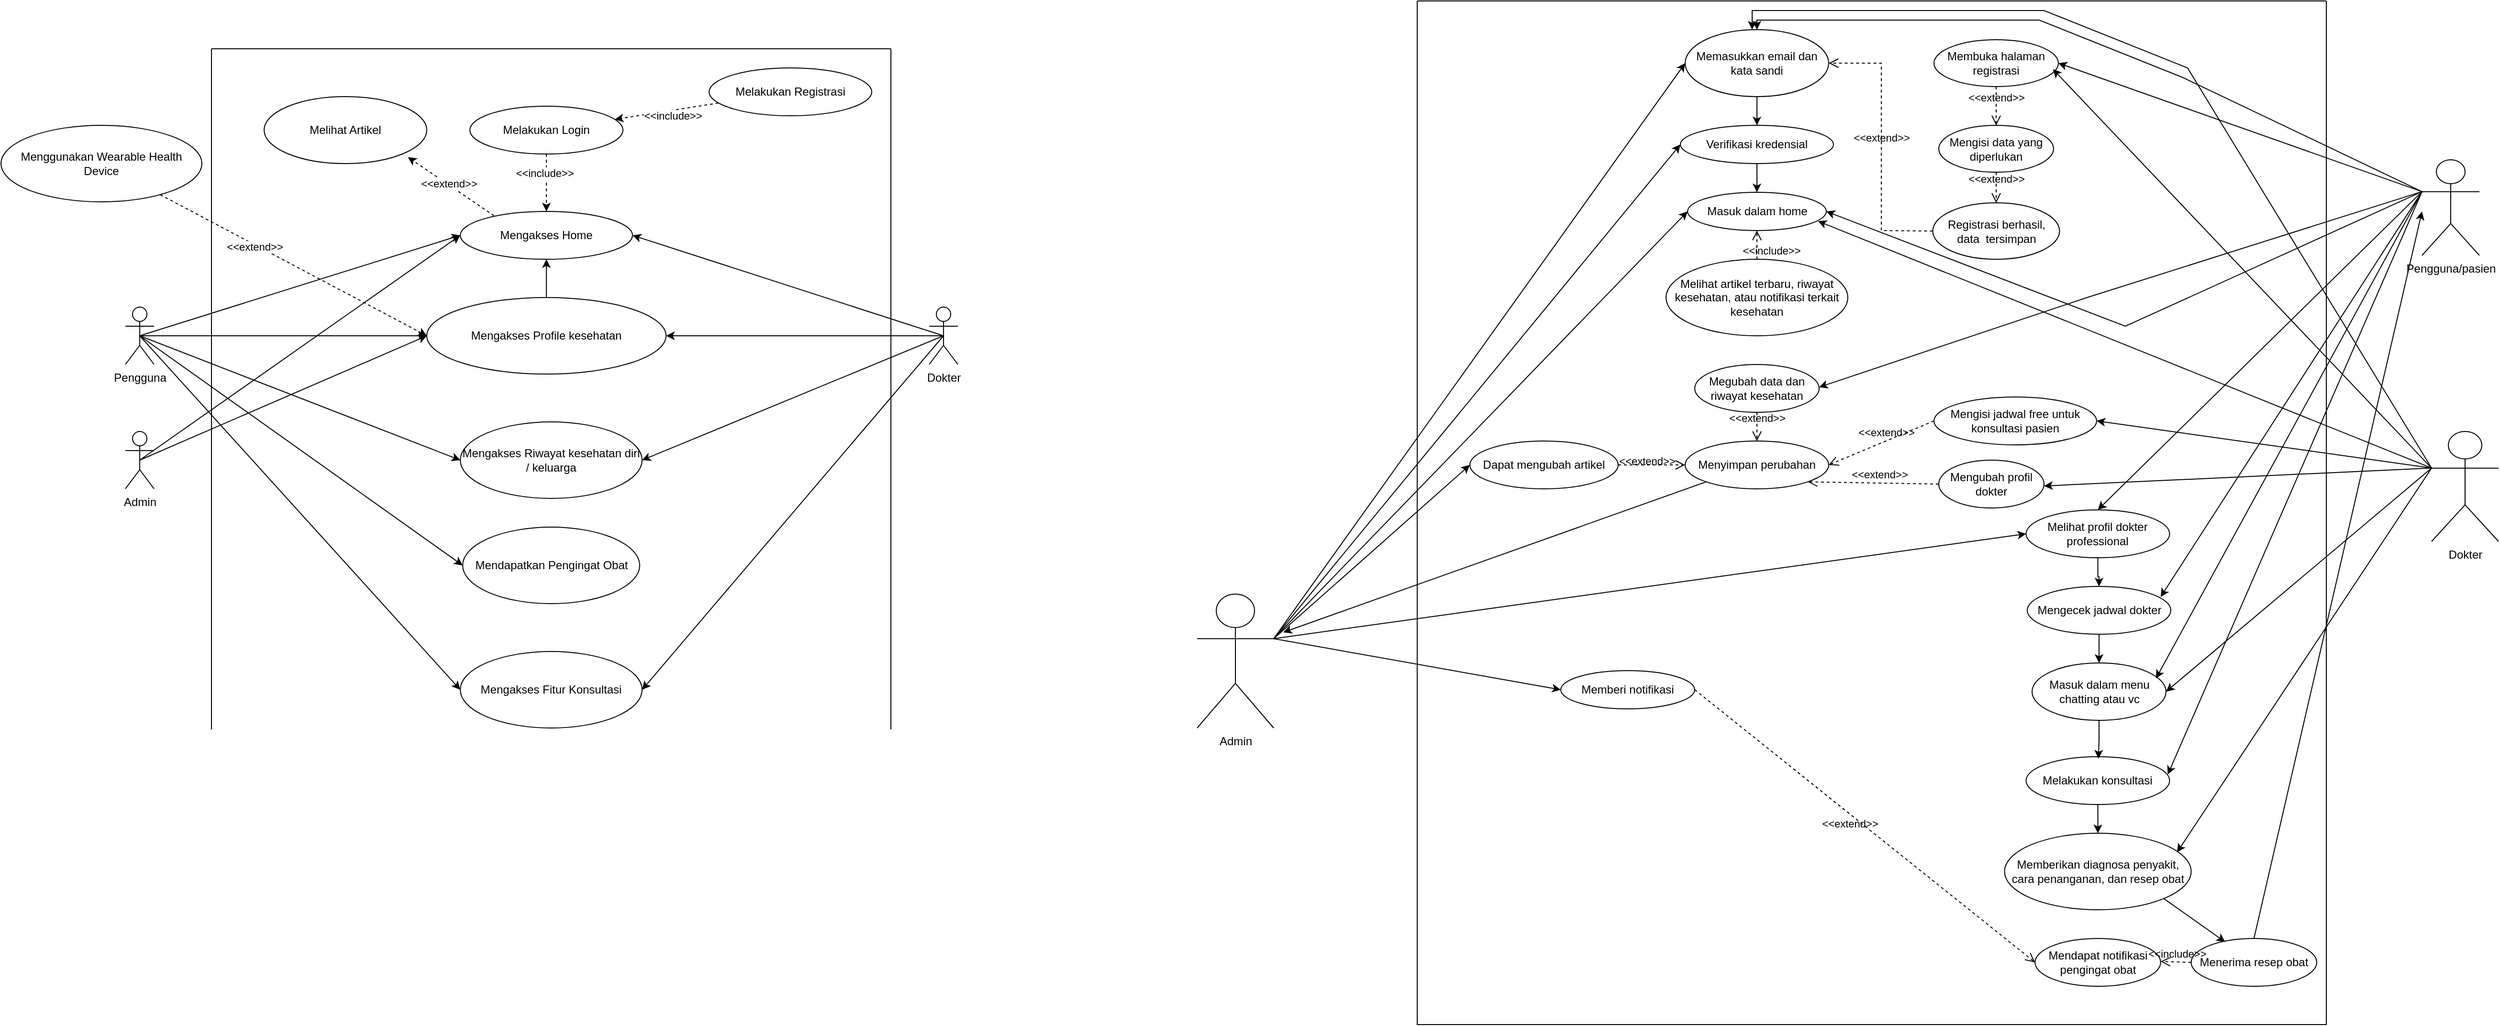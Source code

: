 <mxfile version="24.7.14" pages="2">
  <diagram name="Page-1" id="B0hmuPbm0VEshT8cctYc">
    <mxGraphModel dx="2436" dy="2433" grid="1" gridSize="10" guides="1" tooltips="1" connect="1" arrows="1" fold="1" page="1" pageScale="1" pageWidth="850" pageHeight="1100" math="0" shadow="0">
      <root>
        <mxCell id="0" />
        <mxCell id="1" parent="0" />
        <mxCell id="uNBusU7-LIBpm6ln_LhO-8" style="rounded=0;orthogonalLoop=1;jettySize=auto;html=1;entryX=0;entryY=0.5;entryDx=0;entryDy=0;exitX=0.5;exitY=0.5;exitDx=0;exitDy=0;exitPerimeter=0;" parent="1" source="uNBusU7-LIBpm6ln_LhO-1" target="uNBusU7-LIBpm6ln_LhO-9" edge="1">
          <mxGeometry relative="1" as="geometry">
            <mxPoint x="170" y="-80" as="sourcePoint" />
          </mxGeometry>
        </mxCell>
        <mxCell id="uNBusU7-LIBpm6ln_LhO-23" style="rounded=0;orthogonalLoop=1;jettySize=auto;html=1;exitX=0.5;exitY=0.5;exitDx=0;exitDy=0;exitPerimeter=0;" parent="1" source="uNBusU7-LIBpm6ln_LhO-1" target="uNBusU7-LIBpm6ln_LhO-17" edge="1">
          <mxGeometry relative="1" as="geometry" />
        </mxCell>
        <mxCell id="uNBusU7-LIBpm6ln_LhO-27" style="rounded=0;orthogonalLoop=1;jettySize=auto;html=1;entryX=0;entryY=0.5;entryDx=0;entryDy=0;exitX=0.5;exitY=0.5;exitDx=0;exitDy=0;exitPerimeter=0;" parent="1" source="uNBusU7-LIBpm6ln_LhO-1" target="uNBusU7-LIBpm6ln_LhO-25" edge="1">
          <mxGeometry relative="1" as="geometry" />
        </mxCell>
        <mxCell id="uNBusU7-LIBpm6ln_LhO-29" style="rounded=0;orthogonalLoop=1;jettySize=auto;html=1;entryX=0;entryY=0.5;entryDx=0;entryDy=0;exitX=0.5;exitY=0.5;exitDx=0;exitDy=0;exitPerimeter=0;" parent="1" source="uNBusU7-LIBpm6ln_LhO-1" target="uNBusU7-LIBpm6ln_LhO-26" edge="1">
          <mxGeometry relative="1" as="geometry" />
        </mxCell>
        <mxCell id="uNBusU7-LIBpm6ln_LhO-31" style="rounded=0;orthogonalLoop=1;jettySize=auto;html=1;entryX=0;entryY=0.5;entryDx=0;entryDy=0;exitX=0.5;exitY=0.5;exitDx=0;exitDy=0;exitPerimeter=0;" parent="1" source="uNBusU7-LIBpm6ln_LhO-1" target="uNBusU7-LIBpm6ln_LhO-24" edge="1">
          <mxGeometry relative="1" as="geometry" />
        </mxCell>
        <mxCell id="uNBusU7-LIBpm6ln_LhO-1" value="Pengguna" style="shape=umlActor;verticalLabelPosition=bottom;verticalAlign=top;html=1;outlineConnect=0;" parent="1" vertex="1">
          <mxGeometry x="140" y="-100" width="30" height="60" as="geometry" />
        </mxCell>
        <mxCell id="uNBusU7-LIBpm6ln_LhO-19" style="rounded=0;orthogonalLoop=1;jettySize=auto;html=1;entryX=0;entryY=0.5;entryDx=0;entryDy=0;exitX=0.5;exitY=0.5;exitDx=0;exitDy=0;exitPerimeter=0;" parent="1" source="uNBusU7-LIBpm6ln_LhO-2" target="uNBusU7-LIBpm6ln_LhO-17" edge="1">
          <mxGeometry relative="1" as="geometry" />
        </mxCell>
        <mxCell id="uNBusU7-LIBpm6ln_LhO-2" value="Admin" style="shape=umlActor;verticalLabelPosition=bottom;verticalAlign=top;html=1;outlineConnect=0;" parent="1" vertex="1">
          <mxGeometry x="140" y="30" width="30" height="60" as="geometry" />
        </mxCell>
        <mxCell id="uNBusU7-LIBpm6ln_LhO-11" style="rounded=0;orthogonalLoop=1;jettySize=auto;html=1;entryX=1;entryY=0.5;entryDx=0;entryDy=0;exitX=0.5;exitY=0.5;exitDx=0;exitDy=0;exitPerimeter=0;" parent="1" source="uNBusU7-LIBpm6ln_LhO-3" target="uNBusU7-LIBpm6ln_LhO-9" edge="1">
          <mxGeometry relative="1" as="geometry" />
        </mxCell>
        <mxCell id="uNBusU7-LIBpm6ln_LhO-20" style="rounded=0;orthogonalLoop=1;jettySize=auto;html=1;entryX=1;entryY=0.5;entryDx=0;entryDy=0;exitX=0.5;exitY=0.5;exitDx=0;exitDy=0;exitPerimeter=0;" parent="1" source="uNBusU7-LIBpm6ln_LhO-3" target="uNBusU7-LIBpm6ln_LhO-17" edge="1">
          <mxGeometry relative="1" as="geometry" />
        </mxCell>
        <mxCell id="uNBusU7-LIBpm6ln_LhO-28" style="rounded=0;orthogonalLoop=1;jettySize=auto;html=1;entryX=1;entryY=0.5;entryDx=0;entryDy=0;exitX=0.5;exitY=0.5;exitDx=0;exitDy=0;exitPerimeter=0;" parent="1" source="uNBusU7-LIBpm6ln_LhO-3" target="uNBusU7-LIBpm6ln_LhO-25" edge="1">
          <mxGeometry relative="1" as="geometry" />
        </mxCell>
        <mxCell id="uNBusU7-LIBpm6ln_LhO-30" style="rounded=0;orthogonalLoop=1;jettySize=auto;html=1;entryX=1;entryY=0.5;entryDx=0;entryDy=0;exitX=0.5;exitY=0.5;exitDx=0;exitDy=0;exitPerimeter=0;" parent="1" source="uNBusU7-LIBpm6ln_LhO-3" target="uNBusU7-LIBpm6ln_LhO-24" edge="1">
          <mxGeometry relative="1" as="geometry" />
        </mxCell>
        <mxCell id="uNBusU7-LIBpm6ln_LhO-3" value="Dokter" style="shape=umlActor;verticalLabelPosition=bottom;verticalAlign=top;html=1;outlineConnect=0;" parent="1" vertex="1">
          <mxGeometry x="980" y="-100" width="30" height="60" as="geometry" />
        </mxCell>
        <mxCell id="uNBusU7-LIBpm6ln_LhO-6" value="" style="swimlane;startSize=0;" parent="1" vertex="1">
          <mxGeometry x="230" y="-370" width="710" height="750" as="geometry" />
        </mxCell>
        <mxCell id="uNBusU7-LIBpm6ln_LhO-12" style="rounded=0;orthogonalLoop=1;jettySize=auto;html=1;dashed=1;" parent="uNBusU7-LIBpm6ln_LhO-6" source="uNBusU7-LIBpm6ln_LhO-7" target="uNBusU7-LIBpm6ln_LhO-9" edge="1">
          <mxGeometry relative="1" as="geometry" />
        </mxCell>
        <mxCell id="uNBusU7-LIBpm6ln_LhO-13" value="&amp;lt;&amp;lt;include&amp;gt;&amp;gt;" style="edgeLabel;html=1;align=center;verticalAlign=middle;resizable=0;points=[];" parent="uNBusU7-LIBpm6ln_LhO-12" vertex="1" connectable="0">
          <mxGeometry x="-0.345" y="-2" relative="1" as="geometry">
            <mxPoint as="offset" />
          </mxGeometry>
        </mxCell>
        <mxCell id="uNBusU7-LIBpm6ln_LhO-7" value="Melakukan Login" style="ellipse;whiteSpace=wrap;html=1;" parent="uNBusU7-LIBpm6ln_LhO-6" vertex="1">
          <mxGeometry x="270" y="60" width="160" height="50" as="geometry" />
        </mxCell>
        <mxCell id="uNBusU7-LIBpm6ln_LhO-9" value="Mengakses Home" style="ellipse;whiteSpace=wrap;html=1;" parent="uNBusU7-LIBpm6ln_LhO-6" vertex="1">
          <mxGeometry x="260" y="170" width="180" height="50" as="geometry" />
        </mxCell>
        <mxCell id="uNBusU7-LIBpm6ln_LhO-18" style="rounded=0;orthogonalLoop=1;jettySize=auto;html=1;" parent="uNBusU7-LIBpm6ln_LhO-6" source="uNBusU7-LIBpm6ln_LhO-17" target="uNBusU7-LIBpm6ln_LhO-9" edge="1">
          <mxGeometry relative="1" as="geometry" />
        </mxCell>
        <mxCell id="uNBusU7-LIBpm6ln_LhO-17" value="Mengakses Profile kesehatan" style="ellipse;whiteSpace=wrap;html=1;" parent="uNBusU7-LIBpm6ln_LhO-6" vertex="1">
          <mxGeometry x="225" y="260" width="250" height="80" as="geometry" />
        </mxCell>
        <mxCell id="uNBusU7-LIBpm6ln_LhO-24" value="Mengakses Fitur Konsultasi" style="ellipse;whiteSpace=wrap;html=1;" parent="uNBusU7-LIBpm6ln_LhO-6" vertex="1">
          <mxGeometry x="260" y="630" width="190" height="80" as="geometry" />
        </mxCell>
        <mxCell id="uNBusU7-LIBpm6ln_LhO-25" value="Mengakses Riwayat kesehatan diri / keluarga" style="ellipse;whiteSpace=wrap;html=1;" parent="uNBusU7-LIBpm6ln_LhO-6" vertex="1">
          <mxGeometry x="260" y="390" width="190" height="80" as="geometry" />
        </mxCell>
        <mxCell id="uNBusU7-LIBpm6ln_LhO-26" value="Mendapatkan Pengingat Obat" style="ellipse;whiteSpace=wrap;html=1;" parent="uNBusU7-LIBpm6ln_LhO-6" vertex="1">
          <mxGeometry x="262.5" y="500" width="185" height="80" as="geometry" />
        </mxCell>
        <mxCell id="uNBusU7-LIBpm6ln_LhO-14" value="Melakukan Registrasi" style="ellipse;whiteSpace=wrap;html=1;" parent="uNBusU7-LIBpm6ln_LhO-6" vertex="1">
          <mxGeometry x="520" y="20" width="170" height="50" as="geometry" />
        </mxCell>
        <mxCell id="uNBusU7-LIBpm6ln_LhO-15" style="rounded=0;orthogonalLoop=1;jettySize=auto;html=1;dashed=1;" parent="uNBusU7-LIBpm6ln_LhO-6" source="uNBusU7-LIBpm6ln_LhO-14" target="uNBusU7-LIBpm6ln_LhO-7" edge="1">
          <mxGeometry relative="1" as="geometry" />
        </mxCell>
        <mxCell id="uNBusU7-LIBpm6ln_LhO-16" value="&amp;lt;&amp;lt;include&amp;gt;&amp;gt;" style="edgeLabel;html=1;align=center;verticalAlign=middle;resizable=0;points=[];" parent="uNBusU7-LIBpm6ln_LhO-15" vertex="1" connectable="0">
          <mxGeometry x="-0.101" y="5" relative="1" as="geometry">
            <mxPoint as="offset" />
          </mxGeometry>
        </mxCell>
        <mxCell id="jLb5TBIgQcXXwCUUjgDy-1" value="Melihat Artikel" style="ellipse;whiteSpace=wrap;html=1;" parent="uNBusU7-LIBpm6ln_LhO-6" vertex="1">
          <mxGeometry x="55" y="50" width="170" height="70" as="geometry" />
        </mxCell>
        <mxCell id="jLb5TBIgQcXXwCUUjgDy-4" value="" style="endArrow=classic;html=1;rounded=0;entryX=0.884;entryY=0.904;entryDx=0;entryDy=0;entryPerimeter=0;exitX=0.196;exitY=0.09;exitDx=0;exitDy=0;exitPerimeter=0;dashed=1;" parent="uNBusU7-LIBpm6ln_LhO-6" source="uNBusU7-LIBpm6ln_LhO-9" target="jLb5TBIgQcXXwCUUjgDy-1" edge="1">
          <mxGeometry width="50" height="50" relative="1" as="geometry">
            <mxPoint x="290" y="200" as="sourcePoint" />
            <mxPoint x="340" y="150" as="targetPoint" />
          </mxGeometry>
        </mxCell>
        <mxCell id="jLb5TBIgQcXXwCUUjgDy-5" value="&amp;lt;&amp;lt;extend&amp;gt;&amp;gt;" style="edgeLabel;html=1;align=center;verticalAlign=middle;resizable=0;points=[];" parent="jLb5TBIgQcXXwCUUjgDy-4" vertex="1" connectable="0">
          <mxGeometry x="0.071" y="-1" relative="1" as="geometry">
            <mxPoint as="offset" />
          </mxGeometry>
        </mxCell>
        <mxCell id="uNBusU7-LIBpm6ln_LhO-10" style="rounded=0;orthogonalLoop=1;jettySize=auto;html=1;entryX=0;entryY=0.5;entryDx=0;entryDy=0;exitX=0.5;exitY=0.5;exitDx=0;exitDy=0;exitPerimeter=0;" parent="1" source="uNBusU7-LIBpm6ln_LhO-2" target="uNBusU7-LIBpm6ln_LhO-9" edge="1">
          <mxGeometry relative="1" as="geometry" />
        </mxCell>
        <mxCell id="uNBusU7-LIBpm6ln_LhO-33" style="rounded=0;orthogonalLoop=1;jettySize=auto;html=1;entryX=0;entryY=0.5;entryDx=0;entryDy=0;dashed=1;" parent="1" source="uNBusU7-LIBpm6ln_LhO-32" target="uNBusU7-LIBpm6ln_LhO-17" edge="1">
          <mxGeometry relative="1" as="geometry" />
        </mxCell>
        <mxCell id="uNBusU7-LIBpm6ln_LhO-34" value="&amp;lt;&amp;lt;extend&amp;gt;&amp;gt;" style="edgeLabel;html=1;align=center;verticalAlign=middle;resizable=0;points=[];" parent="uNBusU7-LIBpm6ln_LhO-33" vertex="1" connectable="0">
          <mxGeometry x="-0.286" y="-2" relative="1" as="geometry">
            <mxPoint as="offset" />
          </mxGeometry>
        </mxCell>
        <mxCell id="uNBusU7-LIBpm6ln_LhO-32" value="Menggunakan Wearable Health Device" style="ellipse;whiteSpace=wrap;html=1;" parent="1" vertex="1">
          <mxGeometry x="10" y="-290" width="210" height="80" as="geometry" />
        </mxCell>
        <mxCell id="Jb1v0b-SyOkD85FAjSwU-1" value="" style="swimlane;startSize=0;" parent="1" vertex="1">
          <mxGeometry x="1490" y="-420" width="950" height="1070" as="geometry" />
        </mxCell>
        <mxCell id="Jb1v0b-SyOkD85FAjSwU-4" value="Memasukkan email dan kata sandi" style="ellipse;whiteSpace=wrap;html=1;" parent="Jb1v0b-SyOkD85FAjSwU-1" vertex="1">
          <mxGeometry x="280" y="30" width="150" height="70" as="geometry" />
        </mxCell>
        <mxCell id="Jb1v0b-SyOkD85FAjSwU-44" value="" style="edgeStyle=orthogonalEdgeStyle;rounded=0;orthogonalLoop=1;jettySize=auto;html=1;" parent="Jb1v0b-SyOkD85FAjSwU-1" source="Jb1v0b-SyOkD85FAjSwU-5" target="Jb1v0b-SyOkD85FAjSwU-7" edge="1">
          <mxGeometry relative="1" as="geometry" />
        </mxCell>
        <mxCell id="Jb1v0b-SyOkD85FAjSwU-5" value="Verifikasi kredensial" style="ellipse;whiteSpace=wrap;html=1;" parent="Jb1v0b-SyOkD85FAjSwU-1" vertex="1">
          <mxGeometry x="275" y="130" width="160" height="40" as="geometry" />
        </mxCell>
        <mxCell id="Jb1v0b-SyOkD85FAjSwU-7" value="Masuk dalam home" style="ellipse;whiteSpace=wrap;html=1;" parent="Jb1v0b-SyOkD85FAjSwU-1" vertex="1">
          <mxGeometry x="282.5" y="200" width="145" height="40" as="geometry" />
        </mxCell>
        <mxCell id="Jb1v0b-SyOkD85FAjSwU-8" value="Menyimpan perubahan" style="ellipse;whiteSpace=wrap;html=1;" parent="Jb1v0b-SyOkD85FAjSwU-1" vertex="1">
          <mxGeometry x="280" y="460" width="150" height="50" as="geometry" />
        </mxCell>
        <mxCell id="Jb1v0b-SyOkD85FAjSwU-9" value="Melihat artikel terbaru, riwayat kesehatan, atau notifikasi terkait kesehatan" style="ellipse;whiteSpace=wrap;html=1;" parent="Jb1v0b-SyOkD85FAjSwU-1" vertex="1">
          <mxGeometry x="260" y="270" width="190" height="80" as="geometry" />
        </mxCell>
        <mxCell id="Jb1v0b-SyOkD85FAjSwU-10" value="Megubah data dan riwayat kesehatan" style="ellipse;whiteSpace=wrap;html=1;" parent="Jb1v0b-SyOkD85FAjSwU-1" vertex="1">
          <mxGeometry x="290" y="380" width="130" height="50" as="geometry" />
        </mxCell>
        <mxCell id="Jb1v0b-SyOkD85FAjSwU-14" value="Dapat mengubah artikel" style="ellipse;whiteSpace=wrap;html=1;" parent="Jb1v0b-SyOkD85FAjSwU-1" vertex="1">
          <mxGeometry x="55" y="460" width="155" height="50" as="geometry" />
        </mxCell>
        <mxCell id="Jb1v0b-SyOkD85FAjSwU-36" value="" style="endArrow=classic;html=1;rounded=0;entryX=0.5;entryY=0;entryDx=0;entryDy=0;exitX=0.5;exitY=1;exitDx=0;exitDy=0;" parent="Jb1v0b-SyOkD85FAjSwU-1" source="Jb1v0b-SyOkD85FAjSwU-4" target="Jb1v0b-SyOkD85FAjSwU-5" edge="1">
          <mxGeometry width="50" height="50" relative="1" as="geometry">
            <mxPoint x="500" y="270" as="sourcePoint" />
            <mxPoint x="550" y="220" as="targetPoint" />
          </mxGeometry>
        </mxCell>
        <mxCell id="Jb1v0b-SyOkD85FAjSwU-32" value="Mendapat notifikasi pengingat obat" style="ellipse;whiteSpace=wrap;html=1;" parent="Jb1v0b-SyOkD85FAjSwU-1" vertex="1">
          <mxGeometry x="645.63" y="980" width="131.25" height="50" as="geometry" />
        </mxCell>
        <mxCell id="Jb1v0b-SyOkD85FAjSwU-41" value="&lt;div&gt;Registrasi berhasil, data&amp;nbsp; tersimpan&lt;/div&gt;" style="ellipse;whiteSpace=wrap;html=1;" parent="Jb1v0b-SyOkD85FAjSwU-1" vertex="1">
          <mxGeometry x="538.75" y="211" width="132.5" height="59" as="geometry" />
        </mxCell>
        <mxCell id="Jb1v0b-SyOkD85FAjSwU-60" value="&amp;lt;&amp;lt;extend&amp;gt;&amp;gt;" style="endArrow=open;startArrow=none;endFill=0;startFill=0;endSize=8;html=1;verticalAlign=bottom;dashed=1;labelBackgroundColor=none;rounded=0;entryX=1;entryY=0.5;entryDx=0;entryDy=0;exitX=0;exitY=0.5;exitDx=0;exitDy=0;" parent="Jb1v0b-SyOkD85FAjSwU-1" source="Jb1v0b-SyOkD85FAjSwU-41" target="Jb1v0b-SyOkD85FAjSwU-4" edge="1">
          <mxGeometry width="160" relative="1" as="geometry">
            <mxPoint x="485" y="246" as="sourcePoint" />
            <mxPoint x="485" y="286" as="targetPoint" />
            <Array as="points">
              <mxPoint x="485" y="240" />
              <mxPoint x="485" y="65" />
            </Array>
          </mxGeometry>
        </mxCell>
        <mxCell id="f5vNzj1czjKifrLdtFXq-8" value="&amp;lt;&amp;lt;extend&amp;gt;&amp;gt;" style="endArrow=open;startArrow=none;endFill=0;startFill=0;endSize=8;html=1;verticalAlign=bottom;dashed=1;labelBackgroundColor=none;rounded=0;entryX=0.5;entryY=0;entryDx=0;entryDy=0;exitX=0.5;exitY=1;exitDx=0;exitDy=0;" parent="Jb1v0b-SyOkD85FAjSwU-1" source="Jb1v0b-SyOkD85FAjSwU-10" target="Jb1v0b-SyOkD85FAjSwU-8" edge="1">
          <mxGeometry width="160" relative="1" as="geometry">
            <mxPoint x="472.5" y="495" as="sourcePoint" />
            <mxPoint x="350" y="560" as="targetPoint" />
          </mxGeometry>
        </mxCell>
        <mxCell id="f5vNzj1czjKifrLdtFXq-9" value="&amp;lt;&amp;lt;extend&amp;gt;&amp;gt;" style="endArrow=open;startArrow=none;endFill=0;startFill=0;endSize=8;html=1;verticalAlign=bottom;dashed=1;labelBackgroundColor=none;rounded=0;entryX=0;entryY=0.5;entryDx=0;entryDy=0;exitX=1;exitY=0.5;exitDx=0;exitDy=0;" parent="Jb1v0b-SyOkD85FAjSwU-1" source="Jb1v0b-SyOkD85FAjSwU-14" target="Jb1v0b-SyOkD85FAjSwU-8" edge="1">
          <mxGeometry x="-0.143" y="-5" width="160" relative="1" as="geometry">
            <mxPoint x="156.73" y="420" as="sourcePoint" />
            <mxPoint x="156.73" y="530" as="targetPoint" />
            <mxPoint as="offset" />
          </mxGeometry>
        </mxCell>
        <mxCell id="Jb1v0b-SyOkD85FAjSwU-39" value="Membuka halaman registrasi" style="ellipse;whiteSpace=wrap;html=1;" parent="Jb1v0b-SyOkD85FAjSwU-1" vertex="1">
          <mxGeometry x="540" y="40.5" width="130" height="49" as="geometry" />
        </mxCell>
        <mxCell id="Jb1v0b-SyOkD85FAjSwU-40" value="Mengisi data yang diperlukan" style="ellipse;whiteSpace=wrap;html=1;" parent="Jb1v0b-SyOkD85FAjSwU-1" vertex="1">
          <mxGeometry x="545" y="130" width="120" height="49" as="geometry" />
        </mxCell>
        <mxCell id="Jb1v0b-SyOkD85FAjSwU-42" value="&amp;lt;&amp;lt;extend&amp;gt;&amp;gt;" style="endArrow=open;startArrow=none;endFill=0;startFill=0;endSize=8;html=1;verticalAlign=bottom;dashed=1;labelBackgroundColor=none;rounded=0;entryX=0.5;entryY=0;entryDx=0;entryDy=0;exitX=0.5;exitY=1;exitDx=0;exitDy=0;" parent="Jb1v0b-SyOkD85FAjSwU-1" source="Jb1v0b-SyOkD85FAjSwU-39" target="Jb1v0b-SyOkD85FAjSwU-40" edge="1">
          <mxGeometry width="160" relative="1" as="geometry">
            <mxPoint x="460" y="261" as="sourcePoint" />
            <mxPoint x="620" y="261" as="targetPoint" />
          </mxGeometry>
        </mxCell>
        <mxCell id="Jb1v0b-SyOkD85FAjSwU-43" value="&amp;lt;&amp;lt;extend&amp;gt;&amp;gt;" style="endArrow=open;startArrow=none;endFill=0;startFill=0;endSize=8;html=1;verticalAlign=bottom;dashed=1;labelBackgroundColor=none;rounded=0;entryX=0.5;entryY=0;entryDx=0;entryDy=0;exitX=0.5;exitY=1;exitDx=0;exitDy=0;" parent="Jb1v0b-SyOkD85FAjSwU-1" source="Jb1v0b-SyOkD85FAjSwU-40" target="Jb1v0b-SyOkD85FAjSwU-41" edge="1">
          <mxGeometry width="160" relative="1" as="geometry">
            <mxPoint x="615" y="101" as="sourcePoint" />
            <mxPoint x="615" y="141" as="targetPoint" />
            <Array as="points" />
          </mxGeometry>
        </mxCell>
        <mxCell id="f5vNzj1czjKifrLdtFXq-24" value="" style="endArrow=classic;html=1;rounded=0;exitX=0;exitY=0.333;exitDx=0;exitDy=0;exitPerimeter=0;entryX=0.5;entryY=0;entryDx=0;entryDy=0;" parent="Jb1v0b-SyOkD85FAjSwU-1" source="f5vNzj1czjKifrLdtFXq-5" edge="1">
          <mxGeometry width="50" height="50" relative="1" as="geometry">
            <mxPoint x="965" y="402.333" as="sourcePoint" />
            <mxPoint x="350" y="30" as="targetPoint" />
            <Array as="points">
              <mxPoint x="805" y="70" />
              <mxPoint x="655" y="10" />
              <mxPoint x="350" y="10" />
            </Array>
          </mxGeometry>
        </mxCell>
        <mxCell id="Jb1v0b-SyOkD85FAjSwU-61" value="" style="endArrow=classic;html=1;rounded=0;exitX=0;exitY=0.333;exitDx=0;exitDy=0;exitPerimeter=0;entryX=0.5;entryY=0;entryDx=0;entryDy=0;" parent="Jb1v0b-SyOkD85FAjSwU-1" source="Jb1v0b-SyOkD85FAjSwU-19" target="Jb1v0b-SyOkD85FAjSwU-4" edge="1">
          <mxGeometry width="50" height="50" relative="1" as="geometry">
            <mxPoint x="740" y="440" as="sourcePoint" />
            <mxPoint x="790" y="390" as="targetPoint" />
            <Array as="points">
              <mxPoint x="800" y="80" />
              <mxPoint x="650" y="20" />
              <mxPoint x="355" y="20" />
            </Array>
          </mxGeometry>
        </mxCell>
        <mxCell id="f5vNzj1czjKifrLdtFXq-27" value="&amp;lt;&amp;lt;include&amp;gt;&amp;gt;" style="endArrow=open;startArrow=none;endFill=0;startFill=0;endSize=8;html=1;verticalAlign=bottom;dashed=1;labelBackgroundColor=none;rounded=0;entryX=0.5;entryY=1;entryDx=0;entryDy=0;exitX=0.5;exitY=0;exitDx=0;exitDy=0;" parent="Jb1v0b-SyOkD85FAjSwU-1" source="Jb1v0b-SyOkD85FAjSwU-9" target="Jb1v0b-SyOkD85FAjSwU-7" edge="1">
          <mxGeometry x="-1" y="-15" width="160" relative="1" as="geometry">
            <mxPoint x="500" y="295" as="sourcePoint" />
            <mxPoint x="500.36" y="325" as="targetPoint" />
            <Array as="points" />
            <mxPoint as="offset" />
          </mxGeometry>
        </mxCell>
        <mxCell id="f5vNzj1czjKifrLdtFXq-28" value="" style="endArrow=classic;html=1;rounded=0;entryX=1;entryY=0;entryDx=0;entryDy=0;exitX=0;exitY=0.333;exitDx=0;exitDy=0;exitPerimeter=0;" parent="Jb1v0b-SyOkD85FAjSwU-1" source="Jb1v0b-SyOkD85FAjSwU-19" edge="1">
          <mxGeometry width="50" height="50" relative="1" as="geometry">
            <mxPoint x="993.82" y="216.3" as="sourcePoint" />
            <mxPoint x="420.001" y="403.707" as="targetPoint" />
            <Array as="points">
              <mxPoint x="700" y="310" />
            </Array>
          </mxGeometry>
        </mxCell>
        <mxCell id="ToAjwVcvk16CtdkHvAsD-2" value="" style="edgeStyle=orthogonalEdgeStyle;rounded=0;orthogonalLoop=1;jettySize=auto;html=1;" parent="Jb1v0b-SyOkD85FAjSwU-1" source="f5vNzj1czjKifrLdtFXq-19" target="f5vNzj1czjKifrLdtFXq-21" edge="1">
          <mxGeometry relative="1" as="geometry" />
        </mxCell>
        <mxCell id="f5vNzj1czjKifrLdtFXq-19" value="Melakukan konsultasi" style="ellipse;whiteSpace=wrap;html=1;" parent="Jb1v0b-SyOkD85FAjSwU-1" vertex="1">
          <mxGeometry x="636.26" y="790" width="150" height="50" as="geometry" />
        </mxCell>
        <mxCell id="f5vNzj1czjKifrLdtFXq-21" value="Memberikan diagnosa penyakit, cara penanganan, dan resep obat" style="ellipse;whiteSpace=wrap;html=1;" parent="Jb1v0b-SyOkD85FAjSwU-1" vertex="1">
          <mxGeometry x="613.76" y="870" width="195" height="80" as="geometry" />
        </mxCell>
        <mxCell id="ToAjwVcvk16CtdkHvAsD-5" value="" style="endArrow=classic;html=1;rounded=0;entryX=0.5;entryY=0;entryDx=0;entryDy=0;exitX=0;exitY=0.333;exitDx=0;exitDy=0;exitPerimeter=0;" parent="Jb1v0b-SyOkD85FAjSwU-1" source="Jb1v0b-SyOkD85FAjSwU-19" edge="1">
          <mxGeometry width="50" height="50" relative="1" as="geometry">
            <mxPoint x="1040.88" y="290" as="sourcePoint" />
            <mxPoint x="776.88" y="623" as="targetPoint" />
          </mxGeometry>
        </mxCell>
        <mxCell id="ToAjwVcvk16CtdkHvAsD-6" value="Mengubah profil dokter" style="ellipse;whiteSpace=wrap;html=1;" parent="Jb1v0b-SyOkD85FAjSwU-1" vertex="1">
          <mxGeometry x="545" y="480" width="110" height="50" as="geometry" />
        </mxCell>
        <mxCell id="ToAjwVcvk16CtdkHvAsD-7" value="" style="endArrow=classic;html=1;rounded=0;entryX=1;entryY=0.5;entryDx=0;entryDy=0;exitX=0;exitY=0.333;exitDx=0;exitDy=0;exitPerimeter=0;" parent="Jb1v0b-SyOkD85FAjSwU-1" source="f5vNzj1czjKifrLdtFXq-5" edge="1">
          <mxGeometry width="50" height="50" relative="1" as="geometry">
            <mxPoint x="925" y="530" as="sourcePoint" />
            <mxPoint x="655" y="507" as="targetPoint" />
          </mxGeometry>
        </mxCell>
        <mxCell id="ToAjwVcvk16CtdkHvAsD-8" value="&amp;lt;&amp;lt;extend&amp;gt;&amp;gt;" style="endArrow=open;startArrow=none;endFill=0;startFill=0;endSize=8;html=1;verticalAlign=bottom;dashed=1;labelBackgroundColor=none;rounded=0;entryX=1;entryY=1;entryDx=0;entryDy=0;exitX=0;exitY=0.5;exitDx=0;exitDy=0;" parent="Jb1v0b-SyOkD85FAjSwU-1" source="ToAjwVcvk16CtdkHvAsD-6" target="Jb1v0b-SyOkD85FAjSwU-8" edge="1">
          <mxGeometry x="-0.09" width="160" relative="1" as="geometry">
            <mxPoint x="520" y="460" as="sourcePoint" />
            <mxPoint x="410" y="506" as="targetPoint" />
            <mxPoint as="offset" />
          </mxGeometry>
        </mxCell>
        <mxCell id="ToAjwVcvk16CtdkHvAsD-10" value="Memberi notifikasi" style="ellipse;whiteSpace=wrap;html=1;" parent="Jb1v0b-SyOkD85FAjSwU-1" vertex="1">
          <mxGeometry x="150" y="700" width="140" height="40" as="geometry" />
        </mxCell>
        <mxCell id="ToAjwVcvk16CtdkHvAsD-12" value="&amp;lt;&amp;lt;extend&amp;gt;&amp;gt;" style="endArrow=open;startArrow=none;endFill=0;startFill=0;endSize=8;html=1;verticalAlign=bottom;dashed=1;labelBackgroundColor=none;rounded=0;entryX=0;entryY=0.5;entryDx=0;entryDy=0;" parent="Jb1v0b-SyOkD85FAjSwU-1" target="Jb1v0b-SyOkD85FAjSwU-32" edge="1">
          <mxGeometry x="-0.027" y="-15" width="160" relative="1" as="geometry">
            <mxPoint x="290" y="720" as="sourcePoint" />
            <mxPoint x="352.5" y="719.23" as="targetPoint" />
            <mxPoint x="-1" y="-1" as="offset" />
          </mxGeometry>
        </mxCell>
        <mxCell id="ToAjwVcvk16CtdkHvAsD-14" value="Menerima resep obat" style="ellipse;whiteSpace=wrap;html=1;" parent="Jb1v0b-SyOkD85FAjSwU-1" vertex="1">
          <mxGeometry x="808.76" y="980" width="131.25" height="50" as="geometry" />
        </mxCell>
        <mxCell id="ToAjwVcvk16CtdkHvAsD-15" value="&amp;lt;&amp;lt;include&amp;gt;&amp;gt;" style="endArrow=open;startArrow=none;endFill=0;startFill=0;endSize=8;html=1;verticalAlign=bottom;dashed=1;labelBackgroundColor=none;rounded=0;entryX=1;entryY=1;entryDx=0;entryDy=0;exitX=0;exitY=0.5;exitDx=0;exitDy=0;" parent="Jb1v0b-SyOkD85FAjSwU-1" source="ToAjwVcvk16CtdkHvAsD-14" edge="1">
          <mxGeometry x="-0.09" width="160" relative="1" as="geometry">
            <mxPoint x="913.88" y="1006" as="sourcePoint" />
            <mxPoint x="776.88" y="1004" as="targetPoint" />
            <mxPoint as="offset" />
          </mxGeometry>
        </mxCell>
        <mxCell id="ToAjwVcvk16CtdkHvAsD-16" value="" style="endArrow=classic;html=1;rounded=0;entryX=0.987;entryY=0.372;entryDx=0;entryDy=0;exitX=0;exitY=0.333;exitDx=0;exitDy=0;exitPerimeter=0;entryPerimeter=0;" parent="Jb1v0b-SyOkD85FAjSwU-1" source="f5vNzj1czjKifrLdtFXq-5" edge="1">
          <mxGeometry width="50" height="50" relative="1" as="geometry">
            <mxPoint x="985" y="280" as="sourcePoint" />
            <mxPoint x="794" y="890" as="targetPoint" />
          </mxGeometry>
        </mxCell>
        <mxCell id="ToAjwVcvk16CtdkHvAsD-19" value="" style="endArrow=classic;html=1;rounded=0;exitX=1;exitY=1;exitDx=0;exitDy=0;entryX=0.271;entryY=0.074;entryDx=0;entryDy=0;entryPerimeter=0;" parent="Jb1v0b-SyOkD85FAjSwU-1" source="f5vNzj1czjKifrLdtFXq-21" target="ToAjwVcvk16CtdkHvAsD-14" edge="1">
          <mxGeometry width="50" height="50" relative="1" as="geometry">
            <mxPoint x="960" y="1020" as="sourcePoint" />
            <mxPoint x="1010" y="970" as="targetPoint" />
          </mxGeometry>
        </mxCell>
        <mxCell id="Jb1v0b-SyOkD85FAjSwU-18" value="Admin" style="shape=umlActor;verticalLabelPosition=bottom;verticalAlign=top;html=1;outlineConnect=0;" parent="1" vertex="1">
          <mxGeometry x="1260" y="200" width="80" height="140" as="geometry" />
        </mxCell>
        <mxCell id="Jb1v0b-SyOkD85FAjSwU-19" value="Pengguna/pasien" style="shape=umlActor;verticalLabelPosition=bottom;verticalAlign=top;html=1;outlineConnect=0;" parent="1" vertex="1">
          <mxGeometry x="2540" y="-254" width="60" height="100" as="geometry" />
        </mxCell>
        <mxCell id="Jb1v0b-SyOkD85FAjSwU-34" value="" style="endArrow=classic;html=1;rounded=0;entryX=1;entryY=0.5;entryDx=0;entryDy=0;exitX=0;exitY=0.333;exitDx=0;exitDy=0;exitPerimeter=0;" parent="1" source="Jb1v0b-SyOkD85FAjSwU-19" target="Jb1v0b-SyOkD85FAjSwU-39" edge="1">
          <mxGeometry width="50" height="50" relative="1" as="geometry">
            <mxPoint x="2020" y="10" as="sourcePoint" />
            <mxPoint x="2160" y="-320" as="targetPoint" />
          </mxGeometry>
        </mxCell>
        <mxCell id="Jb1v0b-SyOkD85FAjSwU-58" value="" style="endArrow=classic;html=1;rounded=0;exitX=1;exitY=0.333;exitDx=0;exitDy=0;exitPerimeter=0;entryX=0;entryY=0.5;entryDx=0;entryDy=0;" parent="1" source="Jb1v0b-SyOkD85FAjSwU-18" target="Jb1v0b-SyOkD85FAjSwU-5" edge="1">
          <mxGeometry width="50" height="50" relative="1" as="geometry">
            <mxPoint x="1940" y="180" as="sourcePoint" />
            <mxPoint x="1990" y="130" as="targetPoint" />
          </mxGeometry>
        </mxCell>
        <mxCell id="Jb1v0b-SyOkD85FAjSwU-59" value="" style="endArrow=classic;html=1;rounded=0;entryX=0;entryY=0.5;entryDx=0;entryDy=0;exitX=1;exitY=0.333;exitDx=0;exitDy=0;exitPerimeter=0;" parent="1" source="Jb1v0b-SyOkD85FAjSwU-18" target="Jb1v0b-SyOkD85FAjSwU-14" edge="1">
          <mxGeometry width="50" height="50" relative="1" as="geometry">
            <mxPoint x="1340" y="250" as="sourcePoint" />
            <mxPoint x="1640" y="-120" as="targetPoint" />
          </mxGeometry>
        </mxCell>
        <mxCell id="f5vNzj1czjKifrLdtFXq-1" value="" style="endArrow=classic;html=1;rounded=0;exitX=1;exitY=0.333;exitDx=0;exitDy=0;exitPerimeter=0;entryX=0;entryY=0.5;entryDx=0;entryDy=0;" parent="1" source="Jb1v0b-SyOkD85FAjSwU-18" target="Jb1v0b-SyOkD85FAjSwU-4" edge="1">
          <mxGeometry width="50" height="50" relative="1" as="geometry">
            <mxPoint x="1990" y="60" as="sourcePoint" />
            <mxPoint x="2040" y="10" as="targetPoint" />
          </mxGeometry>
        </mxCell>
        <mxCell id="f5vNzj1czjKifrLdtFXq-2" value="" style="endArrow=classic;html=1;rounded=0;exitX=1;exitY=0.333;exitDx=0;exitDy=0;exitPerimeter=0;entryX=0;entryY=0.5;entryDx=0;entryDy=0;" parent="1" source="Jb1v0b-SyOkD85FAjSwU-18" target="Jb1v0b-SyOkD85FAjSwU-7" edge="1">
          <mxGeometry width="50" height="50" relative="1" as="geometry">
            <mxPoint x="1990" y="140" as="sourcePoint" />
            <mxPoint x="2040" y="90" as="targetPoint" />
          </mxGeometry>
        </mxCell>
        <mxCell id="f5vNzj1czjKifrLdtFXq-4" value="Mengisi jadwal free untuk konsultasi pasien" style="ellipse;whiteSpace=wrap;html=1;" parent="1" vertex="1">
          <mxGeometry x="2030" y="-6" width="170" height="50" as="geometry" />
        </mxCell>
        <mxCell id="f5vNzj1czjKifrLdtFXq-5" value="Dokter" style="shape=umlActor;verticalLabelPosition=bottom;verticalAlign=top;html=1;outlineConnect=0;" parent="1" vertex="1">
          <mxGeometry x="2550" y="30" width="70" height="115" as="geometry" />
        </mxCell>
        <mxCell id="f5vNzj1czjKifrLdtFXq-6" value="" style="endArrow=classic;html=1;rounded=0;entryX=1;entryY=0.5;entryDx=0;entryDy=0;exitX=0;exitY=0.333;exitDx=0;exitDy=0;exitPerimeter=0;" parent="1" source="f5vNzj1czjKifrLdtFXq-5" target="f5vNzj1czjKifrLdtFXq-4" edge="1">
          <mxGeometry width="50" height="50" relative="1" as="geometry">
            <mxPoint x="1870" y="-136" as="sourcePoint" />
            <mxPoint x="1920" y="-186" as="targetPoint" />
          </mxGeometry>
        </mxCell>
        <mxCell id="f5vNzj1czjKifrLdtFXq-7" value="" style="endArrow=classic;html=1;rounded=0;entryX=0.956;entryY=0.629;entryDx=0;entryDy=0;exitX=0;exitY=0.333;exitDx=0;exitDy=0;exitPerimeter=0;entryPerimeter=0;" parent="1" source="f5vNzj1czjKifrLdtFXq-5" target="Jb1v0b-SyOkD85FAjSwU-39" edge="1">
          <mxGeometry width="50" height="50" relative="1" as="geometry">
            <mxPoint x="2475" y="-211" as="sourcePoint" />
            <mxPoint x="2180" y="-299" as="targetPoint" />
          </mxGeometry>
        </mxCell>
        <mxCell id="f5vNzj1czjKifrLdtFXq-10" value="" style="edgeStyle=orthogonalEdgeStyle;rounded=0;orthogonalLoop=1;jettySize=auto;html=1;" parent="1" source="f5vNzj1czjKifrLdtFXq-11" edge="1">
          <mxGeometry relative="1" as="geometry">
            <mxPoint x="2201.88" y="372" as="targetPoint" />
          </mxGeometry>
        </mxCell>
        <mxCell id="f5vNzj1czjKifrLdtFXq-11" value="Masuk dalam menu chatting atau vc" style="ellipse;whiteSpace=wrap;html=1;" parent="1" vertex="1">
          <mxGeometry x="2132.5" y="272" width="140" height="60" as="geometry" />
        </mxCell>
        <mxCell id="f5vNzj1czjKifrLdtFXq-14" value="" style="edgeStyle=orthogonalEdgeStyle;rounded=0;orthogonalLoop=1;jettySize=auto;html=1;" parent="1" source="f5vNzj1czjKifrLdtFXq-15" target="f5vNzj1czjKifrLdtFXq-17" edge="1">
          <mxGeometry relative="1" as="geometry" />
        </mxCell>
        <mxCell id="f5vNzj1czjKifrLdtFXq-15" value="Melihat profil dokter professional" style="ellipse;whiteSpace=wrap;html=1;" parent="1" vertex="1">
          <mxGeometry x="2126.25" y="112" width="150" height="50" as="geometry" />
        </mxCell>
        <mxCell id="f5vNzj1czjKifrLdtFXq-16" value="" style="edgeStyle=orthogonalEdgeStyle;rounded=0;orthogonalLoop=1;jettySize=auto;html=1;" parent="1" source="f5vNzj1czjKifrLdtFXq-17" target="f5vNzj1czjKifrLdtFXq-11" edge="1">
          <mxGeometry relative="1" as="geometry" />
        </mxCell>
        <mxCell id="f5vNzj1czjKifrLdtFXq-17" value="Mengecek jadwal dokter" style="ellipse;whiteSpace=wrap;html=1;" parent="1" vertex="1">
          <mxGeometry x="2127.5" y="192" width="150" height="50" as="geometry" />
        </mxCell>
        <mxCell id="f5vNzj1czjKifrLdtFXq-25" value="" style="endArrow=classic;html=1;rounded=0;entryX=1;entryY=0.5;entryDx=0;entryDy=0;exitX=0;exitY=0.333;exitDx=0;exitDy=0;exitPerimeter=0;" parent="1" source="Jb1v0b-SyOkD85FAjSwU-19" target="Jb1v0b-SyOkD85FAjSwU-7" edge="1">
          <mxGeometry width="50" height="50" relative="1" as="geometry">
            <mxPoint x="2280" y="-60" as="sourcePoint" />
            <mxPoint x="2330" y="-110" as="targetPoint" />
            <Array as="points">
              <mxPoint x="2230" y="-80" />
            </Array>
          </mxGeometry>
        </mxCell>
        <mxCell id="f5vNzj1czjKifrLdtFXq-26" value="" style="endArrow=classic;html=1;rounded=0;exitX=0;exitY=0.333;exitDx=0;exitDy=0;exitPerimeter=0;entryX=0.94;entryY=0.754;entryDx=0;entryDy=0;entryPerimeter=0;" parent="1" source="f5vNzj1czjKifrLdtFXq-5" target="Jb1v0b-SyOkD85FAjSwU-7" edge="1">
          <mxGeometry width="50" height="50" relative="1" as="geometry">
            <mxPoint x="2468.01" y="54.053" as="sourcePoint" />
            <mxPoint x="1910.0" y="-180.0" as="targetPoint" />
          </mxGeometry>
        </mxCell>
        <mxCell id="f5vNzj1czjKifrLdtFXq-29" value="&amp;lt;&amp;lt;extend&amp;gt;&amp;gt;" style="endArrow=open;startArrow=none;endFill=0;startFill=0;endSize=8;html=1;verticalAlign=bottom;dashed=1;labelBackgroundColor=none;rounded=0;entryX=1;entryY=0.5;entryDx=0;entryDy=0;exitX=0;exitY=0.5;exitDx=0;exitDy=0;" parent="1" source="f5vNzj1czjKifrLdtFXq-4" target="Jb1v0b-SyOkD85FAjSwU-8" edge="1">
          <mxGeometry x="-0.09" width="160" relative="1" as="geometry">
            <mxPoint x="1710" y="75" as="sourcePoint" />
            <mxPoint x="1780" y="75" as="targetPoint" />
            <mxPoint as="offset" />
          </mxGeometry>
        </mxCell>
        <mxCell id="ToAjwVcvk16CtdkHvAsD-1" value="" style="endArrow=classic;html=1;rounded=0;exitX=1;exitY=0.333;exitDx=0;exitDy=0;exitPerimeter=0;entryX=0;entryY=0.5;entryDx=0;entryDy=0;" parent="1" source="Jb1v0b-SyOkD85FAjSwU-18" target="f5vNzj1czjKifrLdtFXq-15" edge="1">
          <mxGeometry width="50" height="50" relative="1" as="geometry">
            <mxPoint x="1350" y="257" as="sourcePoint" />
            <mxPoint x="1855" y="100" as="targetPoint" />
          </mxGeometry>
        </mxCell>
        <mxCell id="ToAjwVcvk16CtdkHvAsD-4" value="" style="endArrow=classic;html=1;rounded=0;entryX=0.5;entryY=0;entryDx=0;entryDy=0;exitX=0;exitY=0.333;exitDx=0;exitDy=0;exitPerimeter=0;" parent="1" source="Jb1v0b-SyOkD85FAjSwU-19" target="f5vNzj1czjKifrLdtFXq-15" edge="1">
          <mxGeometry width="50" height="50" relative="1" as="geometry">
            <mxPoint x="2060" y="90" as="sourcePoint" />
            <mxPoint x="2110" y="40" as="targetPoint" />
          </mxGeometry>
        </mxCell>
        <mxCell id="f5vNzj1czjKifrLdtFXq-3" value="" style="endArrow=classic;html=1;rounded=0;exitX=0;exitY=1;exitDx=0;exitDy=0;" parent="1" source="Jb1v0b-SyOkD85FAjSwU-8" edge="1">
          <mxGeometry width="50" height="50" relative="1" as="geometry">
            <mxPoint x="1480" y="396.667" as="sourcePoint" />
            <mxPoint x="1350" y="240" as="targetPoint" />
          </mxGeometry>
        </mxCell>
        <mxCell id="ToAjwVcvk16CtdkHvAsD-9" value="" style="endArrow=classic;html=1;rounded=0;entryX=0.925;entryY=0.271;entryDx=0;entryDy=0;exitX=0;exitY=0.333;exitDx=0;exitDy=0;exitPerimeter=0;entryPerimeter=0;" parent="1" source="Jb1v0b-SyOkD85FAjSwU-19" target="f5vNzj1czjKifrLdtFXq-11" edge="1">
          <mxGeometry width="50" height="50" relative="1" as="geometry">
            <mxPoint x="2474.38" y="-120" as="sourcePoint" />
            <mxPoint x="2276.26" y="304" as="targetPoint" />
          </mxGeometry>
        </mxCell>
        <mxCell id="ToAjwVcvk16CtdkHvAsD-11" value="" style="endArrow=classic;html=1;rounded=0;exitX=1;exitY=0.333;exitDx=0;exitDy=0;exitPerimeter=0;entryX=0;entryY=0.5;entryDx=0;entryDy=0;" parent="1" source="Jb1v0b-SyOkD85FAjSwU-18" target="ToAjwVcvk16CtdkHvAsD-10" edge="1">
          <mxGeometry width="50" height="50" relative="1" as="geometry">
            <mxPoint x="2050" y="380" as="sourcePoint" />
            <mxPoint x="2100" y="330" as="targetPoint" />
          </mxGeometry>
        </mxCell>
        <mxCell id="ToAjwVcvk16CtdkHvAsD-13" value="" style="endArrow=classic;html=1;rounded=0;entryX=0.987;entryY=0.372;entryDx=0;entryDy=0;exitX=0;exitY=0.333;exitDx=0;exitDy=0;exitPerimeter=0;entryPerimeter=0;" parent="1" source="Jb1v0b-SyOkD85FAjSwU-19" target="f5vNzj1czjKifrLdtFXq-19" edge="1">
          <mxGeometry width="50" height="50" relative="1" as="geometry">
            <mxPoint x="2541.5" y="60" as="sourcePoint" />
            <mxPoint x="2277.5" y="393" as="targetPoint" />
          </mxGeometry>
        </mxCell>
        <mxCell id="ToAjwVcvk16CtdkHvAsD-17" value="" style="endArrow=classic;html=1;rounded=0;entryX=1;entryY=0.5;entryDx=0;entryDy=0;exitX=0;exitY=0.333;exitDx=0;exitDy=0;exitPerimeter=0;" parent="1" source="f5vNzj1czjKifrLdtFXq-5" target="f5vNzj1czjKifrLdtFXq-11" edge="1">
          <mxGeometry width="50" height="50" relative="1" as="geometry">
            <mxPoint x="2670" y="280" as="sourcePoint" />
            <mxPoint x="2720" y="230" as="targetPoint" />
          </mxGeometry>
        </mxCell>
        <mxCell id="ToAjwVcvk16CtdkHvAsD-18" value="" style="endArrow=classic;html=1;rounded=0;exitX=0.5;exitY=0;exitDx=0;exitDy=0;" parent="1" source="ToAjwVcvk16CtdkHvAsD-14" edge="1">
          <mxGeometry width="50" height="50" relative="1" as="geometry">
            <mxPoint x="2856" y="-240.997" as="sourcePoint" />
            <mxPoint x="2540" y="-200" as="targetPoint" />
          </mxGeometry>
        </mxCell>
      </root>
    </mxGraphModel>
  </diagram>
  <diagram id="ceyb9IBgqmm6Sffj_TD4" name="Page-2">
    <mxGraphModel dx="2233" dy="2083" grid="1" gridSize="10" guides="1" tooltips="1" connect="1" arrows="1" fold="1" page="1" pageScale="1" pageWidth="850" pageHeight="1100" math="0" shadow="0">
      <root>
        <mxCell id="0" />
        <mxCell id="1" parent="0" />
        <mxCell id="Zlr3_-CGLOSDlMT_74Ff-34" style="rounded=0;orthogonalLoop=1;jettySize=auto;html=1;entryX=0;entryY=0.5;entryDx=0;entryDy=0;exitX=0.5;exitY=0.5;exitDx=0;exitDy=0;exitPerimeter=0;" parent="1" source="Zlr3_-CGLOSDlMT_74Ff-39" target="Zlr3_-CGLOSDlMT_74Ff-51" edge="1">
          <mxGeometry relative="1" as="geometry">
            <mxPoint x="110" y="140" as="sourcePoint" />
          </mxGeometry>
        </mxCell>
        <mxCell id="Zlr3_-CGLOSDlMT_74Ff-35" style="rounded=0;orthogonalLoop=1;jettySize=auto;html=1;exitX=0.5;exitY=0.5;exitDx=0;exitDy=0;exitPerimeter=0;" parent="1" source="Zlr3_-CGLOSDlMT_74Ff-39" target="Zlr3_-CGLOSDlMT_74Ff-53" edge="1">
          <mxGeometry relative="1" as="geometry" />
        </mxCell>
        <mxCell id="Zlr3_-CGLOSDlMT_74Ff-36" style="rounded=0;orthogonalLoop=1;jettySize=auto;html=1;entryX=0;entryY=0.5;entryDx=0;entryDy=0;exitX=0.5;exitY=0.5;exitDx=0;exitDy=0;exitPerimeter=0;" parent="1" source="Zlr3_-CGLOSDlMT_74Ff-39" target="Zlr3_-CGLOSDlMT_74Ff-55" edge="1">
          <mxGeometry relative="1" as="geometry" />
        </mxCell>
        <mxCell id="Zlr3_-CGLOSDlMT_74Ff-37" style="rounded=0;orthogonalLoop=1;jettySize=auto;html=1;entryX=0;entryY=0.5;entryDx=0;entryDy=0;exitX=0.5;exitY=0.5;exitDx=0;exitDy=0;exitPerimeter=0;" parent="1" source="Zlr3_-CGLOSDlMT_74Ff-39" target="Zlr3_-CGLOSDlMT_74Ff-56" edge="1">
          <mxGeometry relative="1" as="geometry" />
        </mxCell>
        <mxCell id="Zlr3_-CGLOSDlMT_74Ff-38" style="rounded=0;orthogonalLoop=1;jettySize=auto;html=1;entryX=0;entryY=0.5;entryDx=0;entryDy=0;exitX=0.5;exitY=0.5;exitDx=0;exitDy=0;exitPerimeter=0;" parent="1" source="Zlr3_-CGLOSDlMT_74Ff-39" target="Zlr3_-CGLOSDlMT_74Ff-54" edge="1">
          <mxGeometry relative="1" as="geometry" />
        </mxCell>
        <mxCell id="Zlr3_-CGLOSDlMT_74Ff-39" value="Pengguna" style="shape=umlActor;verticalLabelPosition=bottom;verticalAlign=top;html=1;outlineConnect=0;" parent="1" vertex="1">
          <mxGeometry x="80" y="120" width="30" height="60" as="geometry" />
        </mxCell>
        <mxCell id="Zlr3_-CGLOSDlMT_74Ff-40" style="rounded=0;orthogonalLoop=1;jettySize=auto;html=1;entryX=0;entryY=0.5;entryDx=0;entryDy=0;exitX=0.5;exitY=0.5;exitDx=0;exitDy=0;exitPerimeter=0;" parent="1" source="Zlr3_-CGLOSDlMT_74Ff-41" target="Zlr3_-CGLOSDlMT_74Ff-53" edge="1">
          <mxGeometry relative="1" as="geometry" />
        </mxCell>
        <mxCell id="Zlr3_-CGLOSDlMT_74Ff-41" value="Admin" style="shape=umlActor;verticalLabelPosition=bottom;verticalAlign=top;html=1;outlineConnect=0;" parent="1" vertex="1">
          <mxGeometry x="80" y="250" width="30" height="60" as="geometry" />
        </mxCell>
        <mxCell id="Zlr3_-CGLOSDlMT_74Ff-42" style="rounded=0;orthogonalLoop=1;jettySize=auto;html=1;entryX=1;entryY=0.5;entryDx=0;entryDy=0;exitX=0.5;exitY=0.5;exitDx=0;exitDy=0;exitPerimeter=0;" parent="1" source="Zlr3_-CGLOSDlMT_74Ff-46" target="Zlr3_-CGLOSDlMT_74Ff-51" edge="1">
          <mxGeometry relative="1" as="geometry" />
        </mxCell>
        <mxCell id="Zlr3_-CGLOSDlMT_74Ff-43" style="rounded=0;orthogonalLoop=1;jettySize=auto;html=1;entryX=1;entryY=0.5;entryDx=0;entryDy=0;exitX=0.5;exitY=0.5;exitDx=0;exitDy=0;exitPerimeter=0;" parent="1" source="Zlr3_-CGLOSDlMT_74Ff-46" target="Zlr3_-CGLOSDlMT_74Ff-53" edge="1">
          <mxGeometry relative="1" as="geometry" />
        </mxCell>
        <mxCell id="Zlr3_-CGLOSDlMT_74Ff-44" style="rounded=0;orthogonalLoop=1;jettySize=auto;html=1;entryX=1;entryY=0.5;entryDx=0;entryDy=0;exitX=0.5;exitY=0.5;exitDx=0;exitDy=0;exitPerimeter=0;" parent="1" source="Zlr3_-CGLOSDlMT_74Ff-46" target="Zlr3_-CGLOSDlMT_74Ff-55" edge="1">
          <mxGeometry relative="1" as="geometry" />
        </mxCell>
        <mxCell id="Zlr3_-CGLOSDlMT_74Ff-45" style="rounded=0;orthogonalLoop=1;jettySize=auto;html=1;entryX=1;entryY=0.5;entryDx=0;entryDy=0;exitX=0.5;exitY=0.5;exitDx=0;exitDy=0;exitPerimeter=0;" parent="1" source="Zlr3_-CGLOSDlMT_74Ff-46" target="Zlr3_-CGLOSDlMT_74Ff-54" edge="1">
          <mxGeometry relative="1" as="geometry" />
        </mxCell>
        <mxCell id="Zlr3_-CGLOSDlMT_74Ff-46" value="Dokter" style="shape=umlActor;verticalLabelPosition=bottom;verticalAlign=top;html=1;outlineConnect=0;" parent="1" vertex="1">
          <mxGeometry x="920" y="120" width="30" height="60" as="geometry" />
        </mxCell>
        <mxCell id="Zlr3_-CGLOSDlMT_74Ff-47" value="" style="swimlane;startSize=0;" parent="1" vertex="1">
          <mxGeometry x="170" y="-110" width="710" height="940" as="geometry" />
        </mxCell>
        <mxCell id="Zlr3_-CGLOSDlMT_74Ff-50" value="Authentication" style="ellipse;whiteSpace=wrap;html=1;" parent="Zlr3_-CGLOSDlMT_74Ff-47" vertex="1">
          <mxGeometry x="275" y="100" width="160" height="50" as="geometry" />
        </mxCell>
        <mxCell id="Zlr3_-CGLOSDlMT_74Ff-51" value="Mengakses Halaman Selamat Datang" style="ellipse;whiteSpace=wrap;html=1;" parent="Zlr3_-CGLOSDlMT_74Ff-47" vertex="1">
          <mxGeometry x="265" y="190" width="180" height="50" as="geometry" />
        </mxCell>
        <mxCell id="Zlr3_-CGLOSDlMT_74Ff-52" style="rounded=0;orthogonalLoop=1;jettySize=auto;html=1;" parent="Zlr3_-CGLOSDlMT_74Ff-47" source="Zlr3_-CGLOSDlMT_74Ff-53" target="Zlr3_-CGLOSDlMT_74Ff-51" edge="1">
          <mxGeometry relative="1" as="geometry" />
        </mxCell>
        <mxCell id="Zlr3_-CGLOSDlMT_74Ff-53" value="Mengakses Profile kesehatan" style="ellipse;whiteSpace=wrap;html=1;" parent="Zlr3_-CGLOSDlMT_74Ff-47" vertex="1">
          <mxGeometry x="230" y="300" width="250" height="80" as="geometry" />
        </mxCell>
        <mxCell id="Zlr3_-CGLOSDlMT_74Ff-54" value="Mengakses Fitur Konsultasi" style="ellipse;whiteSpace=wrap;html=1;" parent="Zlr3_-CGLOSDlMT_74Ff-47" vertex="1">
          <mxGeometry x="260" y="780" width="190" height="80" as="geometry" />
        </mxCell>
        <mxCell id="Zlr3_-CGLOSDlMT_74Ff-55" value="Akses Riwayat kesehatan" style="ellipse;whiteSpace=wrap;html=1;" parent="Zlr3_-CGLOSDlMT_74Ff-47" vertex="1">
          <mxGeometry x="257.5" y="550" width="190" height="80" as="geometry" />
        </mxCell>
        <mxCell id="Zlr3_-CGLOSDlMT_74Ff-56" value="Pengingat Obat" style="ellipse;whiteSpace=wrap;html=1;" parent="Zlr3_-CGLOSDlMT_74Ff-47" vertex="1">
          <mxGeometry x="260" y="660" width="185" height="80" as="geometry" />
        </mxCell>
        <mxCell id="Zlr3_-CGLOSDlMT_74Ff-57" value="Melakukan Registrasi" style="ellipse;whiteSpace=wrap;html=1;" parent="Zlr3_-CGLOSDlMT_74Ff-47" vertex="1">
          <mxGeometry x="80" y="20" width="170" height="50" as="geometry" />
        </mxCell>
        <mxCell id="Zlr3_-CGLOSDlMT_74Ff-58" style="rounded=0;orthogonalLoop=1;jettySize=auto;html=1;dashed=1;" parent="Zlr3_-CGLOSDlMT_74Ff-47" source="Zlr3_-CGLOSDlMT_74Ff-57" target="Zlr3_-CGLOSDlMT_74Ff-50" edge="1">
          <mxGeometry relative="1" as="geometry" />
        </mxCell>
        <mxCell id="Zlr3_-CGLOSDlMT_74Ff-59" value="&amp;lt;&amp;lt;include&amp;gt;&amp;gt;" style="edgeLabel;html=1;align=center;verticalAlign=middle;resizable=0;points=[];" parent="Zlr3_-CGLOSDlMT_74Ff-58" vertex="1" connectable="0">
          <mxGeometry x="-0.101" y="5" relative="1" as="geometry">
            <mxPoint as="offset" />
          </mxGeometry>
        </mxCell>
        <mxCell id="Zlr3_-CGLOSDlMT_74Ff-60" value="Melihat Artikel" style="ellipse;whiteSpace=wrap;html=1;" parent="Zlr3_-CGLOSDlMT_74Ff-47" vertex="1">
          <mxGeometry x="520" y="70" width="170" height="70" as="geometry" />
        </mxCell>
        <mxCell id="Zlr3_-CGLOSDlMT_74Ff-61" value="" style="endArrow=classic;html=1;rounded=0;entryX=0.456;entryY=0.969;entryDx=0;entryDy=0;entryPerimeter=0;exitX=1;exitY=0;exitDx=0;exitDy=0;dashed=1;" parent="Zlr3_-CGLOSDlMT_74Ff-47" source="Zlr3_-CGLOSDlMT_74Ff-51" target="Zlr3_-CGLOSDlMT_74Ff-60" edge="1">
          <mxGeometry width="50" height="50" relative="1" as="geometry">
            <mxPoint x="290" y="200" as="sourcePoint" />
            <mxPoint x="340" y="150" as="targetPoint" />
          </mxGeometry>
        </mxCell>
        <mxCell id="Zlr3_-CGLOSDlMT_74Ff-62" value="&amp;lt;&amp;lt;extend&amp;gt;&amp;gt;" style="edgeLabel;html=1;align=center;verticalAlign=middle;resizable=0;points=[];" parent="Zlr3_-CGLOSDlMT_74Ff-61" vertex="1" connectable="0">
          <mxGeometry x="0.071" y="-1" relative="1" as="geometry">
            <mxPoint as="offset" />
          </mxGeometry>
        </mxCell>
        <mxCell id="Zlr3_-CGLOSDlMT_74Ff-66" value="Menggunakan Wearable Health Device" style="ellipse;whiteSpace=wrap;html=1;" parent="Zlr3_-CGLOSDlMT_74Ff-47" vertex="1">
          <mxGeometry x="250" y="440" width="210" height="80" as="geometry" />
        </mxCell>
        <mxCell id="Zlr3_-CGLOSDlMT_74Ff-64" style="rounded=0;orthogonalLoop=1;jettySize=auto;html=1;entryX=0.5;entryY=1;entryDx=0;entryDy=0;dashed=1;" parent="Zlr3_-CGLOSDlMT_74Ff-47" source="Zlr3_-CGLOSDlMT_74Ff-66" target="Zlr3_-CGLOSDlMT_74Ff-53" edge="1">
          <mxGeometry relative="1" as="geometry" />
        </mxCell>
        <mxCell id="Zlr3_-CGLOSDlMT_74Ff-65" value="&amp;lt;&amp;lt;extend&amp;gt;&amp;gt;" style="edgeLabel;html=1;align=center;verticalAlign=middle;resizable=0;points=[];" parent="Zlr3_-CGLOSDlMT_74Ff-64" vertex="1" connectable="0">
          <mxGeometry x="-0.286" y="-2" relative="1" as="geometry">
            <mxPoint as="offset" />
          </mxGeometry>
        </mxCell>
        <mxCell id="Zlr3_-CGLOSDlMT_74Ff-63" style="rounded=0;orthogonalLoop=1;jettySize=auto;html=1;entryX=0;entryY=0.5;entryDx=0;entryDy=0;exitX=0.5;exitY=0.5;exitDx=0;exitDy=0;exitPerimeter=0;" parent="1" source="Zlr3_-CGLOSDlMT_74Ff-41" target="Zlr3_-CGLOSDlMT_74Ff-51" edge="1">
          <mxGeometry relative="1" as="geometry" />
        </mxCell>
        <mxCell id="cMK5RkmM0i4R7ThBFfMu-1" style="rounded=0;orthogonalLoop=1;jettySize=auto;html=1;entryX=0;entryY=0.5;entryDx=0;entryDy=0;exitX=0.5;exitY=0.5;exitDx=0;exitDy=0;exitPerimeter=0;" parent="1" source="Zlr3_-CGLOSDlMT_74Ff-39" target="Zlr3_-CGLOSDlMT_74Ff-50" edge="1">
          <mxGeometry relative="1" as="geometry">
            <mxPoint x="105" y="160" as="sourcePoint" />
            <mxPoint x="445" y="115" as="targetPoint" />
          </mxGeometry>
        </mxCell>
        <mxCell id="uh_ILiUtWzagj1osU61F-1" value="" style="swimlane;startSize=0;" vertex="1" parent="1">
          <mxGeometry x="1550" y="-190" width="710" height="860" as="geometry" />
        </mxCell>
        <mxCell id="uh_ILiUtWzagj1osU61F-61" value="" style="edgeStyle=orthogonalEdgeStyle;rounded=0;orthogonalLoop=1;jettySize=auto;html=1;exitX=0.5;exitY=1;exitDx=0;exitDy=0;" edge="1" parent="uh_ILiUtWzagj1osU61F-1" source="uh_ILiUtWzagj1osU61F-3" target="uh_ILiUtWzagj1osU61F-5">
          <mxGeometry relative="1" as="geometry" />
        </mxCell>
        <mxCell id="uh_ILiUtWzagj1osU61F-62" value="" style="edgeStyle=orthogonalEdgeStyle;rounded=0;orthogonalLoop=1;jettySize=auto;html=1;entryX=0.5;entryY=0;entryDx=0;entryDy=0;" edge="1" parent="uh_ILiUtWzagj1osU61F-1" source="uh_ILiUtWzagj1osU61F-2" target="uh_ILiUtWzagj1osU61F-3">
          <mxGeometry relative="1" as="geometry" />
        </mxCell>
        <mxCell id="uh_ILiUtWzagj1osU61F-2" value="Halaman Autentikasi" style="ellipse;whiteSpace=wrap;html=1;" vertex="1" parent="uh_ILiUtWzagj1osU61F-1">
          <mxGeometry x="275" y="30" width="160" height="50" as="geometry" />
        </mxCell>
        <mxCell id="uh_ILiUtWzagj1osU61F-60" value="" style="edgeStyle=orthogonalEdgeStyle;rounded=0;orthogonalLoop=1;jettySize=auto;html=1;" edge="1" parent="uh_ILiUtWzagj1osU61F-1" source="uh_ILiUtWzagj1osU61F-3" target="uh_ILiUtWzagj1osU61F-5">
          <mxGeometry relative="1" as="geometry" />
        </mxCell>
        <mxCell id="uh_ILiUtWzagj1osU61F-3" value="Melihat Artikel" style="ellipse;whiteSpace=wrap;html=1;" vertex="1" parent="uh_ILiUtWzagj1osU61F-1">
          <mxGeometry x="282.51" y="110" width="145" height="40" as="geometry" />
        </mxCell>
        <mxCell id="uh_ILiUtWzagj1osU61F-59" value="" style="edgeStyle=orthogonalEdgeStyle;rounded=0;orthogonalLoop=1;jettySize=auto;html=1;" edge="1" parent="uh_ILiUtWzagj1osU61F-1" source="uh_ILiUtWzagj1osU61F-5" target="uh_ILiUtWzagj1osU61F-15">
          <mxGeometry relative="1" as="geometry" />
        </mxCell>
        <mxCell id="uh_ILiUtWzagj1osU61F-5" value="Mengelola Data Anggota Keluarga" style="ellipse;whiteSpace=wrap;html=1;" vertex="1" parent="uh_ILiUtWzagj1osU61F-1">
          <mxGeometry x="250" y="180" width="210" height="50" as="geometry" />
        </mxCell>
        <mxCell id="uh_ILiUtWzagj1osU61F-6" value="Melakukan Monitoring Kesehatan Via Wearable" style="ellipse;whiteSpace=wrap;html=1;" vertex="1" parent="uh_ILiUtWzagj1osU61F-1">
          <mxGeometry x="160" y="550" width="160" height="60" as="geometry" />
        </mxCell>
        <mxCell id="uh_ILiUtWzagj1osU61F-57" value="" style="edgeStyle=orthogonalEdgeStyle;rounded=0;orthogonalLoop=1;jettySize=auto;html=1;" edge="1" parent="uh_ILiUtWzagj1osU61F-1" source="uh_ILiUtWzagj1osU61F-7" target="uh_ILiUtWzagj1osU61F-8">
          <mxGeometry relative="1" as="geometry" />
        </mxCell>
        <mxCell id="uh_ILiUtWzagj1osU61F-7" value="Melakukan Pembayaran untuk Konsultasi Dokter" style="ellipse;whiteSpace=wrap;html=1;" vertex="1" parent="uh_ILiUtWzagj1osU61F-1">
          <mxGeometry x="276.87" y="370" width="156.25" height="60" as="geometry" />
        </mxCell>
        <mxCell id="uh_ILiUtWzagj1osU61F-8" value="Melakukan Chat Konsultasi Dokter" style="ellipse;whiteSpace=wrap;html=1;" vertex="1" parent="uh_ILiUtWzagj1osU61F-1">
          <mxGeometry x="279.99" y="470" width="150" height="50" as="geometry" />
        </mxCell>
        <mxCell id="uh_ILiUtWzagj1osU61F-58" value="" style="edgeStyle=orthogonalEdgeStyle;rounded=0;orthogonalLoop=1;jettySize=auto;html=1;" edge="1" parent="uh_ILiUtWzagj1osU61F-1" source="uh_ILiUtWzagj1osU61F-15" target="uh_ILiUtWzagj1osU61F-7">
          <mxGeometry relative="1" as="geometry" />
        </mxCell>
        <mxCell id="uh_ILiUtWzagj1osU61F-15" value="Melihat Data Kesehatan Anggota Keluarga" style="ellipse;whiteSpace=wrap;html=1;" vertex="1" parent="uh_ILiUtWzagj1osU61F-1">
          <mxGeometry x="270" y="270" width="170" height="60" as="geometry" />
        </mxCell>
        <mxCell id="uh_ILiUtWzagj1osU61F-19" value="Membuat Pengingat Obat" style="ellipse;whiteSpace=wrap;html=1;" vertex="1" parent="uh_ILiUtWzagj1osU61F-1">
          <mxGeometry x="280.01" y="640" width="150" height="50" as="geometry" />
        </mxCell>
        <mxCell id="uh_ILiUtWzagj1osU61F-20" value="Melakukan Pengaturan Profil" style="ellipse;whiteSpace=wrap;html=1;" vertex="1" parent="uh_ILiUtWzagj1osU61F-1">
          <mxGeometry x="280.01" y="760" width="150" height="50" as="geometry" />
        </mxCell>
        <mxCell id="uh_ILiUtWzagj1osU61F-23" value="Manajemen Akun Pengguna" style="ellipse;whiteSpace=wrap;html=1;" vertex="1" parent="uh_ILiUtWzagj1osU61F-1">
          <mxGeometry x="90" y="710" width="120" height="40" as="geometry" />
        </mxCell>
        <mxCell id="uh_ILiUtWzagj1osU61F-24" value="Manajemen Artikel" style="ellipse;whiteSpace=wrap;html=1;" vertex="1" parent="uh_ILiUtWzagj1osU61F-1">
          <mxGeometry x="100" y="800" width="130" height="40" as="geometry" />
        </mxCell>
        <mxCell id="uh_ILiUtWzagj1osU61F-21" value="Mengatur Perangkat Wearable" style="ellipse;whiteSpace=wrap;html=1;" vertex="1" parent="uh_ILiUtWzagj1osU61F-1">
          <mxGeometry x="40" y="470" width="150" height="50" as="geometry" />
        </mxCell>
        <mxCell id="uh_ILiUtWzagj1osU61F-41" value="" style="endArrow=classic;html=1;rounded=0;entryX=1;entryY=0.5;entryDx=0;entryDy=0;" edge="1" parent="uh_ILiUtWzagj1osU61F-1" target="uh_ILiUtWzagj1osU61F-20">
          <mxGeometry width="50" height="50" relative="1" as="geometry">
            <mxPoint x="800" y="420" as="sourcePoint" />
            <mxPoint x="430.01" y="795" as="targetPoint" />
          </mxGeometry>
        </mxCell>
        <mxCell id="uh_ILiUtWzagj1osU61F-51" value="Melakukan Registrasi" style="ellipse;whiteSpace=wrap;html=1;" vertex="1" parent="uh_ILiUtWzagj1osU61F-1">
          <mxGeometry x="40" y="10" width="170" height="50" as="geometry" />
        </mxCell>
        <mxCell id="uh_ILiUtWzagj1osU61F-52" value="Melakukan Login" style="ellipse;whiteSpace=wrap;html=1;" vertex="1" parent="uh_ILiUtWzagj1osU61F-1">
          <mxGeometry x="500" y="10" width="170" height="50" as="geometry" />
        </mxCell>
        <mxCell id="uh_ILiUtWzagj1osU61F-53" style="rounded=0;orthogonalLoop=1;jettySize=auto;html=1;dashed=1;exitX=0.992;exitY=0.558;exitDx=0;exitDy=0;exitPerimeter=0;entryX=0;entryY=0;entryDx=0;entryDy=0;" edge="1" parent="uh_ILiUtWzagj1osU61F-1" source="uh_ILiUtWzagj1osU61F-51" target="uh_ILiUtWzagj1osU61F-2">
          <mxGeometry relative="1" as="geometry">
            <mxPoint x="220" y="35" as="sourcePoint" />
            <mxPoint x="313" y="75" as="targetPoint" />
          </mxGeometry>
        </mxCell>
        <mxCell id="uh_ILiUtWzagj1osU61F-54" value="&amp;lt;&amp;lt;include&amp;gt;&amp;gt;" style="edgeLabel;html=1;align=center;verticalAlign=middle;resizable=0;points=[];" vertex="1" connectable="0" parent="uh_ILiUtWzagj1osU61F-53">
          <mxGeometry x="-0.101" y="5" relative="1" as="geometry">
            <mxPoint as="offset" />
          </mxGeometry>
        </mxCell>
        <mxCell id="uh_ILiUtWzagj1osU61F-63" style="rounded=0;orthogonalLoop=1;jettySize=auto;html=1;dashed=1;exitX=0.473;exitY=0.983;exitDx=0;exitDy=0;entryX=0;entryY=0;entryDx=0;entryDy=0;exitPerimeter=0;" edge="1" parent="uh_ILiUtWzagj1osU61F-1" source="uh_ILiUtWzagj1osU61F-21" target="uh_ILiUtWzagj1osU61F-6">
          <mxGeometry relative="1" as="geometry">
            <mxPoint x="268.14" y="547.5" as="sourcePoint" />
            <mxPoint x="188.14" y="552.5" as="targetPoint" />
          </mxGeometry>
        </mxCell>
        <mxCell id="uh_ILiUtWzagj1osU61F-64" value="&amp;lt;&amp;lt;include&amp;gt;&amp;gt;" style="edgeLabel;html=1;align=center;verticalAlign=middle;resizable=0;points=[];" vertex="1" connectable="0" parent="uh_ILiUtWzagj1osU61F-63">
          <mxGeometry x="-0.101" y="5" relative="1" as="geometry">
            <mxPoint as="offset" />
          </mxGeometry>
        </mxCell>
        <mxCell id="uh_ILiUtWzagj1osU61F-65" value="" style="endArrow=classic;html=1;rounded=0;exitX=0.5;exitY=1;exitDx=0;exitDy=0;entryX=0.5;entryY=0;entryDx=0;entryDy=0;" edge="1" parent="uh_ILiUtWzagj1osU61F-1" source="uh_ILiUtWzagj1osU61F-8" target="uh_ILiUtWzagj1osU61F-19">
          <mxGeometry width="50" height="50" relative="1" as="geometry">
            <mxPoint x="340" y="620" as="sourcePoint" />
            <mxPoint x="390" y="570" as="targetPoint" />
          </mxGeometry>
        </mxCell>
        <mxCell id="uh_ILiUtWzagj1osU61F-66" style="rounded=0;orthogonalLoop=1;jettySize=auto;html=1;dashed=1;entryX=0.018;entryY=0.651;entryDx=0;entryDy=0;entryPerimeter=0;" edge="1" parent="uh_ILiUtWzagj1osU61F-1" target="uh_ILiUtWzagj1osU61F-2">
          <mxGeometry relative="1" as="geometry">
            <mxPoint x="169" y="710" as="sourcePoint" />
            <mxPoint x="193" y="569" as="targetPoint" />
            <Array as="points">
              <mxPoint x="170" y="160" />
            </Array>
          </mxGeometry>
        </mxCell>
        <mxCell id="uh_ILiUtWzagj1osU61F-67" value="&amp;lt;&amp;lt;include&amp;gt;&amp;gt;" style="edgeLabel;html=1;align=center;verticalAlign=middle;resizable=0;points=[];" vertex="1" connectable="0" parent="uh_ILiUtWzagj1osU61F-66">
          <mxGeometry x="-0.101" y="5" relative="1" as="geometry">
            <mxPoint x="8" y="-126" as="offset" />
          </mxGeometry>
        </mxCell>
        <mxCell id="uh_ILiUtWzagj1osU61F-25" value="Dokter" style="shape=umlActor;verticalLabelPosition=bottom;verticalAlign=top;html=1;outlineConnect=0;" vertex="1" parent="1">
          <mxGeometry x="2350" y="210" width="30" height="60" as="geometry" />
        </mxCell>
        <mxCell id="uh_ILiUtWzagj1osU61F-26" value="Pengguna" style="shape=umlActor;verticalLabelPosition=bottom;verticalAlign=top;html=1;outlineConnect=0;" vertex="1" parent="1">
          <mxGeometry x="1390" y="120" width="30" height="60" as="geometry" />
        </mxCell>
        <mxCell id="uh_ILiUtWzagj1osU61F-28" value="Admin" style="shape=umlActor;verticalLabelPosition=bottom;verticalAlign=top;html=1;outlineConnect=0;" vertex="1" parent="1">
          <mxGeometry x="1390" y="370" width="30" height="60" as="geometry" />
        </mxCell>
        <mxCell id="uh_ILiUtWzagj1osU61F-29" value="" style="endArrow=classic;html=1;rounded=0;exitX=1;exitY=0.333;exitDx=0;exitDy=0;exitPerimeter=0;entryX=0;entryY=0.5;entryDx=0;entryDy=0;" edge="1" parent="1" source="uh_ILiUtWzagj1osU61F-26" target="uh_ILiUtWzagj1osU61F-2">
          <mxGeometry width="50" height="50" relative="1" as="geometry">
            <mxPoint x="1540" y="70" as="sourcePoint" />
            <mxPoint x="1590" y="20" as="targetPoint" />
          </mxGeometry>
        </mxCell>
        <mxCell id="uh_ILiUtWzagj1osU61F-30" value="" style="endArrow=classic;html=1;rounded=0;exitX=1;exitY=0.333;exitDx=0;exitDy=0;exitPerimeter=0;entryX=0.061;entryY=0.711;entryDx=0;entryDy=0;entryPerimeter=0;" edge="1" parent="1" source="uh_ILiUtWzagj1osU61F-28" target="uh_ILiUtWzagj1osU61F-2">
          <mxGeometry width="50" height="50" relative="1" as="geometry">
            <mxPoint x="1420" y="385" as="sourcePoint" />
            <mxPoint x="1795" y="130" as="targetPoint" />
          </mxGeometry>
        </mxCell>
        <mxCell id="uh_ILiUtWzagj1osU61F-31" value="" style="endArrow=classic;html=1;rounded=0;exitX=0;exitY=0.333;exitDx=0;exitDy=0;exitPerimeter=0;entryX=1;entryY=0.5;entryDx=0;entryDy=0;" edge="1" parent="1" source="uh_ILiUtWzagj1osU61F-25" target="uh_ILiUtWzagj1osU61F-2">
          <mxGeometry width="50" height="50" relative="1" as="geometry">
            <mxPoint x="1440" y="160" as="sourcePoint" />
            <mxPoint x="1815" y="-95" as="targetPoint" />
          </mxGeometry>
        </mxCell>
        <mxCell id="uh_ILiUtWzagj1osU61F-32" value="" style="endArrow=classic;html=1;rounded=0;exitX=1;exitY=0.333;exitDx=0;exitDy=0;exitPerimeter=0;entryX=0;entryY=0.5;entryDx=0;entryDy=0;" edge="1" parent="1" source="uh_ILiUtWzagj1osU61F-28" target="uh_ILiUtWzagj1osU61F-23">
          <mxGeometry width="50" height="50" relative="1" as="geometry">
            <mxPoint x="1450" y="170" as="sourcePoint" />
            <mxPoint x="1825" y="-85" as="targetPoint" />
          </mxGeometry>
        </mxCell>
        <mxCell id="uh_ILiUtWzagj1osU61F-33" value="" style="endArrow=classic;html=1;rounded=0;exitX=1;exitY=0.333;exitDx=0;exitDy=0;exitPerimeter=0;entryX=0;entryY=0.5;entryDx=0;entryDy=0;" edge="1" parent="1" source="uh_ILiUtWzagj1osU61F-28" target="uh_ILiUtWzagj1osU61F-24">
          <mxGeometry width="50" height="50" relative="1" as="geometry">
            <mxPoint x="1430" y="400" as="sourcePoint" />
            <mxPoint x="1620" y="575" as="targetPoint" />
          </mxGeometry>
        </mxCell>
        <mxCell id="uh_ILiUtWzagj1osU61F-34" value="" style="endArrow=classic;html=1;rounded=0;exitX=0;exitY=0.333;exitDx=0;exitDy=0;exitPerimeter=0;entryX=1;entryY=0.5;entryDx=0;entryDy=0;" edge="1" parent="1" source="uh_ILiUtWzagj1osU61F-25" target="uh_ILiUtWzagj1osU61F-3">
          <mxGeometry width="50" height="50" relative="1" as="geometry">
            <mxPoint x="2360" y="240" as="sourcePoint" />
            <mxPoint x="1985" y="-105" as="targetPoint" />
          </mxGeometry>
        </mxCell>
        <mxCell id="uh_ILiUtWzagj1osU61F-35" value="" style="endArrow=classic;html=1;rounded=0;entryX=1;entryY=0.5;entryDx=0;entryDy=0;" edge="1" parent="1" target="uh_ILiUtWzagj1osU61F-19">
          <mxGeometry width="50" height="50" relative="1" as="geometry">
            <mxPoint x="2350" y="230" as="sourcePoint" />
            <mxPoint x="1978" y="-30" as="targetPoint" />
          </mxGeometry>
        </mxCell>
        <mxCell id="uh_ILiUtWzagj1osU61F-36" value="" style="endArrow=classic;html=1;rounded=0;exitX=1;exitY=0.333;exitDx=0;exitDy=0;exitPerimeter=0;entryX=0;entryY=0.5;entryDx=0;entryDy=0;" edge="1" parent="1" source="uh_ILiUtWzagj1osU61F-26" target="uh_ILiUtWzagj1osU61F-21">
          <mxGeometry width="50" height="50" relative="1" as="geometry">
            <mxPoint x="1430" y="400" as="sourcePoint" />
            <mxPoint x="1630" y="555" as="targetPoint" />
          </mxGeometry>
        </mxCell>
        <mxCell id="uh_ILiUtWzagj1osU61F-37" value="" style="endArrow=classic;html=1;rounded=0;exitX=1;exitY=0.333;exitDx=0;exitDy=0;exitPerimeter=0;entryX=0;entryY=0.5;entryDx=0;entryDy=0;" edge="1" parent="1" source="uh_ILiUtWzagj1osU61F-26" target="uh_ILiUtWzagj1osU61F-5">
          <mxGeometry width="50" height="50" relative="1" as="geometry">
            <mxPoint x="1430" y="150" as="sourcePoint" />
            <mxPoint x="1835" y="-125" as="targetPoint" />
          </mxGeometry>
        </mxCell>
        <mxCell id="uh_ILiUtWzagj1osU61F-38" value="" style="endArrow=classic;html=1;rounded=0;exitX=1;exitY=0.333;exitDx=0;exitDy=0;exitPerimeter=0;entryX=0;entryY=0.5;entryDx=0;entryDy=0;" edge="1" parent="1" source="uh_ILiUtWzagj1osU61F-26" target="uh_ILiUtWzagj1osU61F-15">
          <mxGeometry width="50" height="50" relative="1" as="geometry">
            <mxPoint x="1430" y="150" as="sourcePoint" />
            <mxPoint x="1800" y="25" as="targetPoint" />
          </mxGeometry>
        </mxCell>
        <mxCell id="uh_ILiUtWzagj1osU61F-39" value="" style="endArrow=classic;html=1;rounded=0;entryX=0;entryY=0.5;entryDx=0;entryDy=0;" edge="1" parent="1" target="uh_ILiUtWzagj1osU61F-7">
          <mxGeometry width="50" height="50" relative="1" as="geometry">
            <mxPoint x="1420" y="140" as="sourcePoint" />
            <mxPoint x="1830" y="120" as="targetPoint" />
          </mxGeometry>
        </mxCell>
        <mxCell id="uh_ILiUtWzagj1osU61F-40" value="" style="endArrow=classic;html=1;rounded=0;entryX=0;entryY=0.5;entryDx=0;entryDy=0;" edge="1" parent="1" target="uh_ILiUtWzagj1osU61F-3">
          <mxGeometry width="50" height="50" relative="1" as="geometry">
            <mxPoint x="1420" y="140" as="sourcePoint" />
            <mxPoint x="1800" y="25" as="targetPoint" />
          </mxGeometry>
        </mxCell>
        <mxCell id="uh_ILiUtWzagj1osU61F-42" value="" style="endArrow=classic;html=1;rounded=0;entryX=1;entryY=0.5;entryDx=0;entryDy=0;exitX=0;exitY=0.333;exitDx=0;exitDy=0;exitPerimeter=0;" edge="1" parent="1" source="uh_ILiUtWzagj1osU61F-25" target="uh_ILiUtWzagj1osU61F-8">
          <mxGeometry width="50" height="50" relative="1" as="geometry">
            <mxPoint x="2380" y="140" as="sourcePoint" />
            <mxPoint x="2010" y="415" as="targetPoint" />
          </mxGeometry>
        </mxCell>
        <mxCell id="uh_ILiUtWzagj1osU61F-43" value="" style="endArrow=classic;html=1;rounded=0;exitX=1;exitY=0.333;exitDx=0;exitDy=0;exitPerimeter=0;entryX=0;entryY=0.5;entryDx=0;entryDy=0;" edge="1" parent="1" source="uh_ILiUtWzagj1osU61F-26" target="uh_ILiUtWzagj1osU61F-8">
          <mxGeometry width="50" height="50" relative="1" as="geometry">
            <mxPoint x="1430" y="150" as="sourcePoint" />
            <mxPoint x="1620" y="235" as="targetPoint" />
          </mxGeometry>
        </mxCell>
        <mxCell id="uh_ILiUtWzagj1osU61F-44" value="" style="endArrow=classic;html=1;rounded=0;exitX=1;exitY=0.333;exitDx=0;exitDy=0;exitPerimeter=0;entryX=0;entryY=0.5;entryDx=0;entryDy=0;" edge="1" parent="1" source="uh_ILiUtWzagj1osU61F-26" target="uh_ILiUtWzagj1osU61F-20">
          <mxGeometry width="50" height="50" relative="1" as="geometry">
            <mxPoint x="1430" y="150" as="sourcePoint" />
            <mxPoint x="1600" y="315" as="targetPoint" />
          </mxGeometry>
        </mxCell>
        <mxCell id="uh_ILiUtWzagj1osU61F-45" value="" style="endArrow=classic;html=1;rounded=0;exitX=1;exitY=0.333;exitDx=0;exitDy=0;exitPerimeter=0;entryX=0;entryY=0.5;entryDx=0;entryDy=0;" edge="1" parent="1" source="uh_ILiUtWzagj1osU61F-28" target="uh_ILiUtWzagj1osU61F-6">
          <mxGeometry width="50" height="50" relative="1" as="geometry">
            <mxPoint x="1430" y="400" as="sourcePoint" />
            <mxPoint x="1630" y="555" as="targetPoint" />
          </mxGeometry>
        </mxCell>
        <mxCell id="uh_ILiUtWzagj1osU61F-46" value="" style="endArrow=classic;html=1;rounded=0;exitX=1;exitY=0.333;exitDx=0;exitDy=0;exitPerimeter=0;entryX=0;entryY=0.5;entryDx=0;entryDy=0;" edge="1" parent="1" source="uh_ILiUtWzagj1osU61F-28" target="uh_ILiUtWzagj1osU61F-19">
          <mxGeometry width="50" height="50" relative="1" as="geometry">
            <mxPoint x="1430" y="400" as="sourcePoint" />
            <mxPoint x="1828" y="420" as="targetPoint" />
          </mxGeometry>
        </mxCell>
        <mxCell id="uh_ILiUtWzagj1osU61F-55" style="rounded=0;orthogonalLoop=1;jettySize=auto;html=1;dashed=1;exitX=0;exitY=0.5;exitDx=0;exitDy=0;" edge="1" parent="1" source="uh_ILiUtWzagj1osU61F-52">
          <mxGeometry relative="1" as="geometry">
            <mxPoint x="1769" y="-142" as="sourcePoint" />
            <mxPoint x="1970" y="-150" as="targetPoint" />
          </mxGeometry>
        </mxCell>
        <mxCell id="uh_ILiUtWzagj1osU61F-56" value="&amp;lt;&amp;lt;include&amp;gt;&amp;gt;" style="edgeLabel;html=1;align=center;verticalAlign=middle;resizable=0;points=[];" vertex="1" connectable="0" parent="uh_ILiUtWzagj1osU61F-55">
          <mxGeometry x="-0.101" y="5" relative="1" as="geometry">
            <mxPoint as="offset" />
          </mxGeometry>
        </mxCell>
        <mxCell id="uh_ILiUtWzagj1osU61F-68" style="rounded=0;orthogonalLoop=1;jettySize=auto;html=1;dashed=1;entryX=0;entryY=0.5;entryDx=0;entryDy=0;exitX=1;exitY=0.5;exitDx=0;exitDy=0;" edge="1" parent="1" source="uh_ILiUtWzagj1osU61F-24">
          <mxGeometry relative="1" as="geometry">
            <mxPoint x="1729" y="530" as="sourcePoint" />
            <mxPoint x="1843" y="-50" as="targetPoint" />
            <Array as="points">
              <mxPoint x="1780" y="-20" />
            </Array>
          </mxGeometry>
        </mxCell>
        <mxCell id="uh_ILiUtWzagj1osU61F-69" value="&amp;lt;&amp;lt;include&amp;gt;&amp;gt;" style="edgeLabel;html=1;align=center;verticalAlign=middle;resizable=0;points=[];" vertex="1" connectable="0" parent="uh_ILiUtWzagj1osU61F-68">
          <mxGeometry x="-0.101" y="5" relative="1" as="geometry">
            <mxPoint x="8" y="-126" as="offset" />
          </mxGeometry>
        </mxCell>
      </root>
    </mxGraphModel>
  </diagram>
</mxfile>
